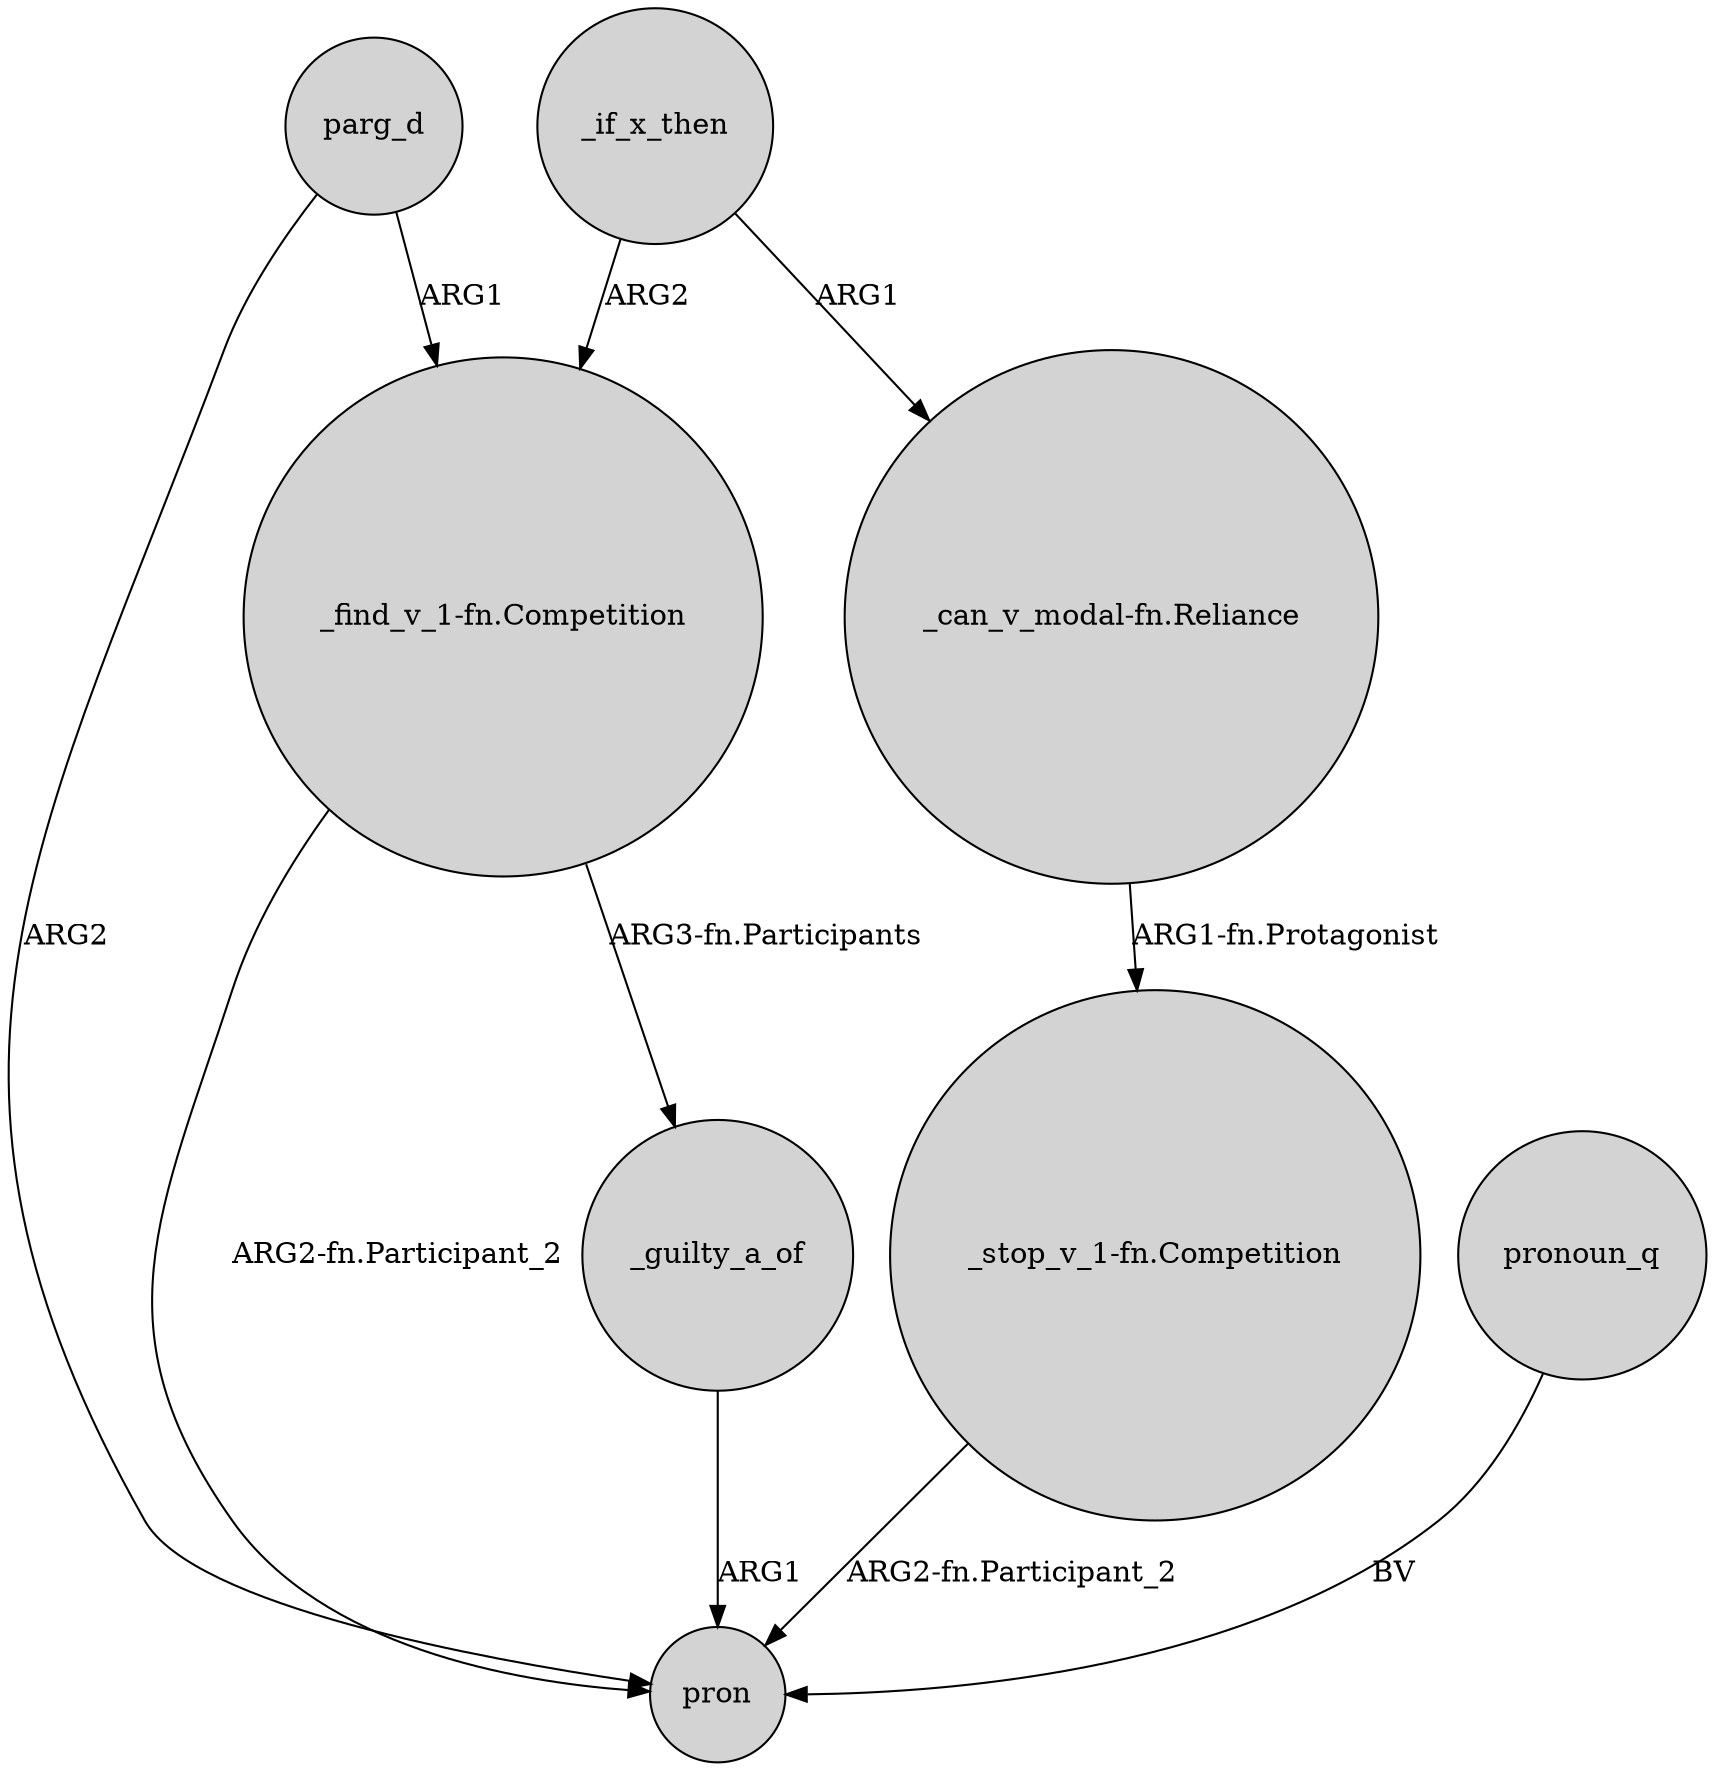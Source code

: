 digraph {
	node [shape=circle style=filled]
	parg_d -> "_find_v_1-fn.Competition" [label=ARG1]
	_if_x_then -> "_can_v_modal-fn.Reliance" [label=ARG1]
	"_can_v_modal-fn.Reliance" -> "_stop_v_1-fn.Competition" [label="ARG1-fn.Protagonist"]
	"_stop_v_1-fn.Competition" -> pron [label="ARG2-fn.Participant_2"]
	"_find_v_1-fn.Competition" -> pron [label="ARG2-fn.Participant_2"]
	pronoun_q -> pron [label=BV]
	_if_x_then -> "_find_v_1-fn.Competition" [label=ARG2]
	"_find_v_1-fn.Competition" -> _guilty_a_of [label="ARG3-fn.Participants"]
	_guilty_a_of -> pron [label=ARG1]
	parg_d -> pron [label=ARG2]
}
